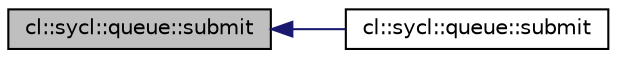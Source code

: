 digraph "cl::sycl::queue::submit"
{
 // INTERACTIVE_SVG=YES
  bgcolor="transparent";
  edge [fontname="Helvetica",fontsize="10",labelfontname="Helvetica",labelfontsize="10"];
  node [fontname="Helvetica",fontsize="10",shape=record];
  rankdir="LR";
  Node1 [label="cl::sycl::queue::submit",height=0.2,width=0.4,color="black", fillcolor="grey75", style="filled", fontcolor="black"];
  Node1 -> Node2 [dir="back",color="midnightblue",fontsize="10",style="solid",fontname="Helvetica"];
  Node2 [label="cl::sycl::queue::submit",height=0.2,width=0.4,color="black",URL="$group__execution.html#ae9f65c6cbb74bcfccbe1c04df52d5170",tooltip="Submit a command group functor to the queue, in order to be scheduled for execution on the device..."];
}

